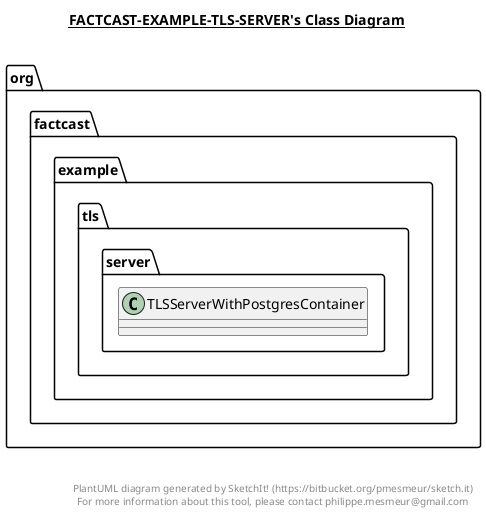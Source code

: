@startuml

title __FACTCAST-EXAMPLE-TLS-SERVER's Class Diagram__\n

  namespace org.factcast.example.tls.server {
    class org.factcast.example.tls.server.TLSServerWithPostgresContainer {
    }
  }
  



right footer


PlantUML diagram generated by SketchIt! (https://bitbucket.org/pmesmeur/sketch.it)
For more information about this tool, please contact philippe.mesmeur@gmail.com
endfooter

@enduml
